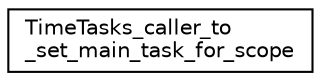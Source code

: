 digraph "Graphical Class Hierarchy"
{
 // INTERACTIVE_SVG=YES
 // LATEX_PDF_SIZE
  edge [fontname="Helvetica",fontsize="10",labelfontname="Helvetica",labelfontsize="10"];
  node [fontname="Helvetica",fontsize="10",shape=record];
  rankdir="LR";
  Node0 [label="TimeTasks_caller_to\l_set_main_task_for_scope",height=0.2,width=0.4,color="black", fillcolor="white", style="filled",URL="$df/d77/class_time_tasks__caller__to__set__main__task__for__scope.html",tooltip=" "];
}
